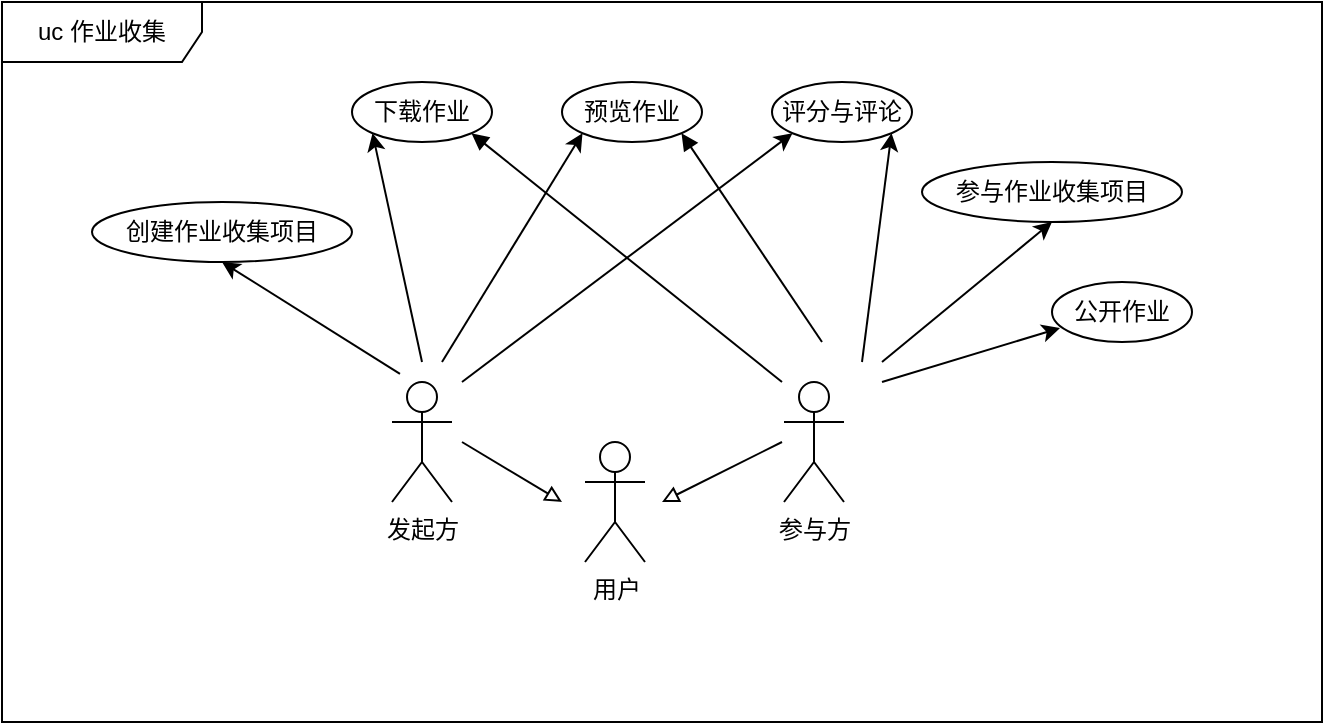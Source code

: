 <mxfile type="device" version="12.1.3" pages="1"><diagram id="DI0IfSwxLn7rjSL0LoXL" name="第 1 页"><mxGraphModel shadow="0" math="0" pageHeight="1169" pageWidth="827" pageScale="1" page="1" fold="1" arrows="1" connect="1" tooltips="1" guides="1" gridSize="10" grid="1" dy="578" dx="856"><root><mxCell id="0"/><mxCell id="1" parent="0"/><mxCell id="37ubRIbKFCkohWyE1Hca-22" value="uc 作业收集" style="shape=umlFrame;whiteSpace=wrap;html=1;width=100;height=30;" parent="1" vertex="1"><mxGeometry as="geometry" x="40" width="660" height="360" y="10"/></mxCell><mxCell id="37ubRIbKFCkohWyE1Hca-12" style="rounded=0;orthogonalLoop=1;jettySize=auto;html=1;entryX=0;entryY=1;entryDx=0;entryDy=0;" target="37ubRIbKFCkohWyE1Hca-11" parent="1" edge="1"><mxGeometry as="geometry" relative="1"><mxPoint as="sourcePoint" x="270" y="200"/></mxGeometry></mxCell><mxCell id="37ubRIbKFCkohWyE1Hca-15" style="edgeStyle=none;rounded=0;orthogonalLoop=1;jettySize=auto;html=1;entryX=0.5;entryY=1;entryDx=0;entryDy=0;exitX=0.133;exitY=-0.067;exitDx=0;exitDy=0;exitPerimeter=0;" target="37ubRIbKFCkohWyE1Hca-7" parent="1" edge="1" source="37ubRIbKFCkohWyE1Hca-1"><mxGeometry as="geometry" relative="1"><mxPoint as="sourcePoint" x="230" y="200"/></mxGeometry></mxCell><mxCell id="37ubRIbKFCkohWyE1Hca-19" style="edgeStyle=none;rounded=0;orthogonalLoop=1;jettySize=auto;html=1;entryX=0;entryY=1;entryDx=0;entryDy=0;" target="37ubRIbKFCkohWyE1Hca-16" parent="1" edge="1"><mxGeometry as="geometry" relative="1"><mxPoint as="sourcePoint" x="260" y="190"/></mxGeometry></mxCell><mxCell id="37ubRIbKFCkohWyE1Hca-20" style="edgeStyle=none;rounded=0;orthogonalLoop=1;jettySize=auto;html=1;entryX=0;entryY=1;entryDx=0;entryDy=0;" target="37ubRIbKFCkohWyE1Hca-17" parent="1" edge="1"><mxGeometry as="geometry" relative="1"><mxPoint as="sourcePoint" x="250" y="190"/></mxGeometry></mxCell><mxCell id="37ubRIbKFCkohWyE1Hca-1" value="发起方" style="shape=umlActor;verticalLabelPosition=bottom;labelBackgroundColor=#ffffff;verticalAlign=top;html=1;" parent="1" vertex="1"><mxGeometry as="geometry" x="235" width="30" height="60" y="200"/></mxCell><mxCell id="37ubRIbKFCkohWyE1Hca-13" style="edgeStyle=none;rounded=0;orthogonalLoop=1;jettySize=auto;html=1;entryX=1;entryY=1;entryDx=0;entryDy=0;" target="37ubRIbKFCkohWyE1Hca-11" parent="1" edge="1"><mxGeometry as="geometry" relative="1"><mxPoint as="sourcePoint" x="470" y="190"/></mxGeometry></mxCell><mxCell id="37ubRIbKFCkohWyE1Hca-14" style="edgeStyle=none;rounded=0;orthogonalLoop=1;jettySize=auto;html=1;entryX=0.5;entryY=1;entryDx=0;entryDy=0;" target="37ubRIbKFCkohWyE1Hca-8" parent="1" edge="1"><mxGeometry as="geometry" relative="1"><mxPoint as="sourcePoint" x="480" y="190"/></mxGeometry></mxCell><mxCell id="37ubRIbKFCkohWyE1Hca-21" style="edgeStyle=none;rounded=0;orthogonalLoop=1;jettySize=auto;html=1;entryX=0.057;entryY=0.767;entryDx=0;entryDy=0;entryPerimeter=0;" target="37ubRIbKFCkohWyE1Hca-18" parent="1" edge="1"><mxGeometry as="geometry" relative="1"><mxPoint as="sourcePoint" x="480" y="200"/></mxGeometry></mxCell><mxCell id="37ubRIbKFCkohWyE1Hca-2" value="参与方" style="shape=umlActor;verticalLabelPosition=bottom;labelBackgroundColor=#ffffff;verticalAlign=top;html=1;" parent="1" vertex="1"><mxGeometry as="geometry" x="431" width="30" height="60" y="200"/></mxCell><mxCell id="37ubRIbKFCkohWyE1Hca-7" value="创建作业收集项目" style="ellipse;whiteSpace=wrap;html=1;" parent="1" vertex="1"><mxGeometry as="geometry" x="85" width="130" height="30" y="110"/></mxCell><mxCell id="37ubRIbKFCkohWyE1Hca-8" value="参与作业收集项目" style="ellipse;whiteSpace=wrap;html=1;" parent="1" vertex="1"><mxGeometry as="geometry" x="500" width="130" height="30" y="90"/></mxCell><mxCell id="37ubRIbKFCkohWyE1Hca-11" value="评分与评论" style="ellipse;whiteSpace=wrap;html=1;" parent="1" vertex="1"><mxGeometry as="geometry" x="425" width="70" height="30" y="50"/></mxCell><mxCell id="37ubRIbKFCkohWyE1Hca-16" value="预览作业" style="ellipse;whiteSpace=wrap;html=1;" parent="1" vertex="1"><mxGeometry as="geometry" x="320" width="70" height="30" y="50"/></mxCell><mxCell id="37ubRIbKFCkohWyE1Hca-17" value="下载作业" style="ellipse;whiteSpace=wrap;html=1;" parent="1" vertex="1"><mxGeometry as="geometry" x="215" width="70" height="30" y="50"/></mxCell><mxCell id="37ubRIbKFCkohWyE1Hca-18" value="公开作业" style="ellipse;whiteSpace=wrap;html=1;" parent="1" vertex="1"><mxGeometry as="geometry" x="565" width="70" height="30" y="150"/></mxCell><mxCell id="PZOModRCjogdr4Y8ePA5-1" value="用户" style="shape=umlActor;verticalLabelPosition=bottom;labelBackgroundColor=#ffffff;verticalAlign=top;html=1;outlineConnect=0;" parent="1" vertex="1"><mxGeometry as="geometry" x="331.5" width="30" height="60" y="230"/></mxCell><mxCell id="PZOModRCjogdr4Y8ePA5-2" value="" style="endArrow=block;html=1;endFill=0;" parent="1" edge="1"><mxGeometry as="geometry" width="50" height="50" relative="1"><mxPoint as="sourcePoint" x="270" y="230"/><mxPoint as="targetPoint" x="320" y="260"/></mxGeometry></mxCell><mxCell id="PZOModRCjogdr4Y8ePA5-3" value="" style="endArrow=block;html=1;endFill=0;" parent="1" edge="1"><mxGeometry as="geometry" width="50" height="50" relative="1"><mxPoint as="sourcePoint" x="430" y="230"/><mxPoint as="targetPoint" x="370" y="260"/></mxGeometry></mxCell><mxCell id="QWYk_73oJWHq6rjF6KfW-1" value="" style="html=1;verticalAlign=bottom;endArrow=block;entryX=1;entryY=1;entryDx=0;entryDy=0;" target="37ubRIbKFCkohWyE1Hca-17" parent="1" edge="1"><mxGeometry as="geometry" width="80" relative="1"><mxPoint as="sourcePoint" x="430" y="200"/><mxPoint as="targetPoint" x="420" y="190"/></mxGeometry></mxCell><mxCell id="QWYk_73oJWHq6rjF6KfW-2" value="" style="html=1;verticalAlign=bottom;endArrow=block;entryX=1;entryY=1;entryDx=0;entryDy=0;" target="37ubRIbKFCkohWyE1Hca-16" parent="1" edge="1"><mxGeometry as="geometry" width="80" relative="1"><mxPoint as="sourcePoint" x="450" y="180"/><mxPoint as="targetPoint" x="380.249" y="135.607"/></mxGeometry></mxCell></root></mxGraphModel></diagram></mxfile>